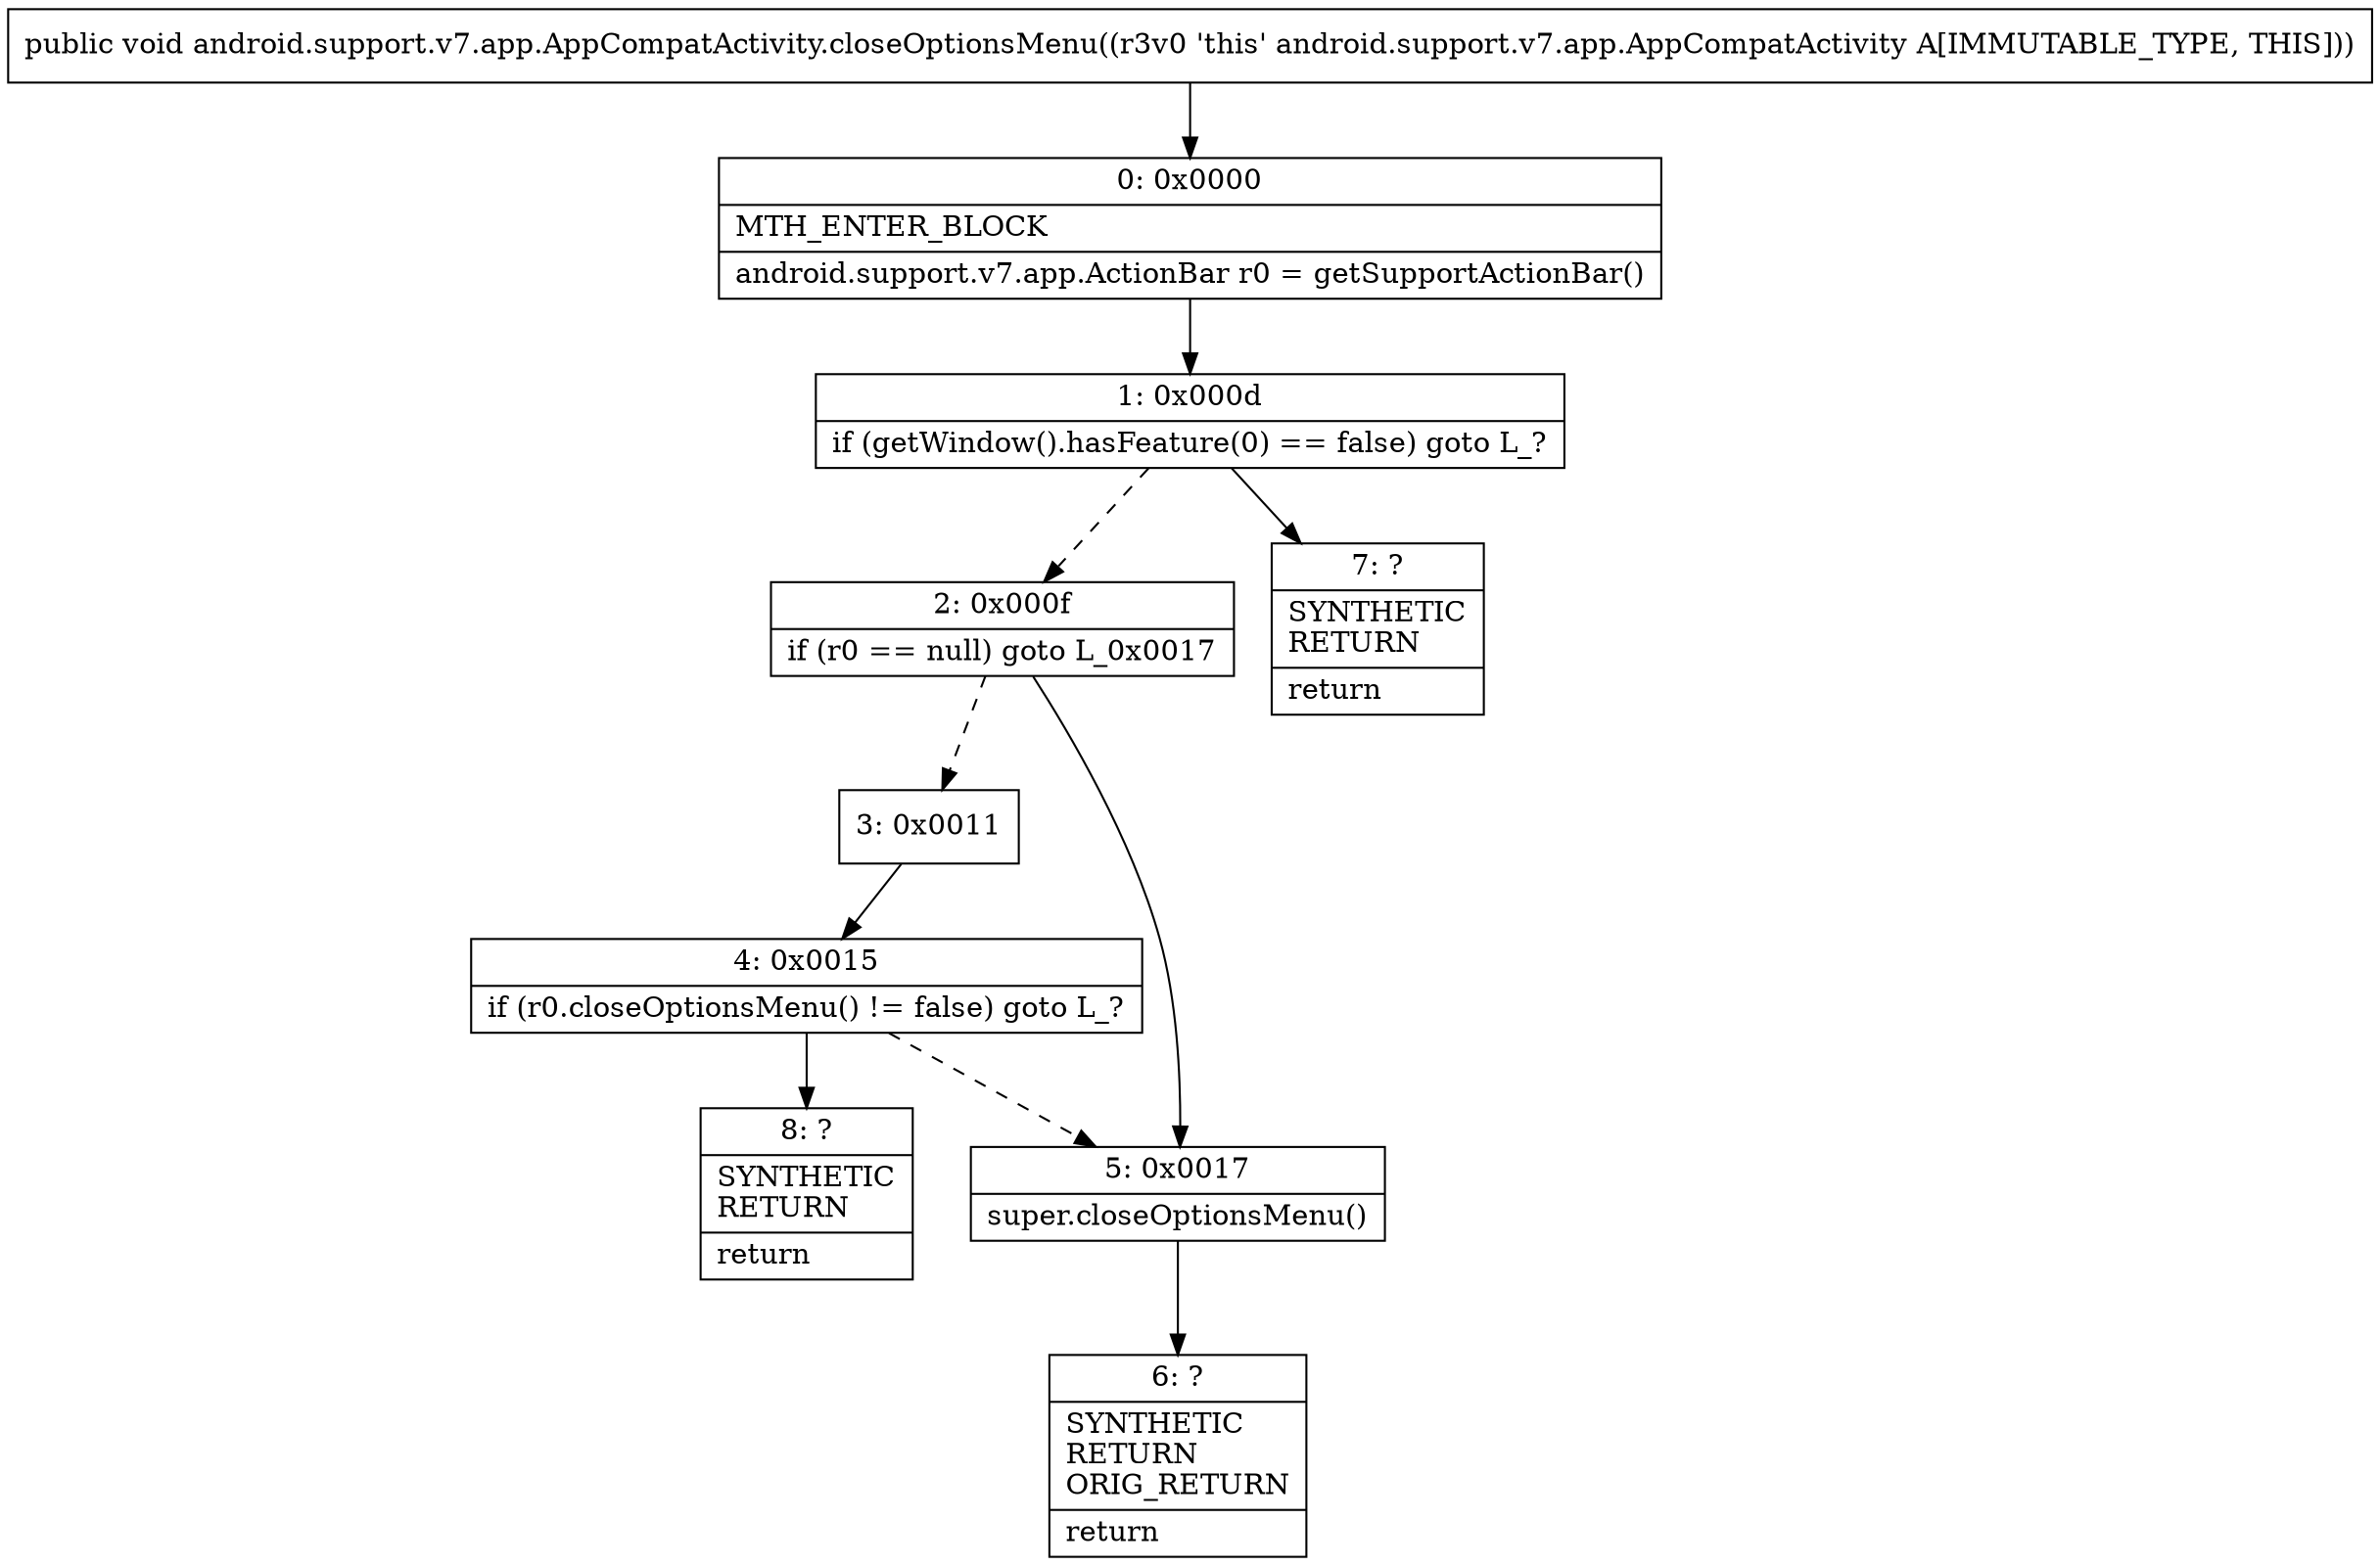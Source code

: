 digraph "CFG forandroid.support.v7.app.AppCompatActivity.closeOptionsMenu()V" {
Node_0 [shape=record,label="{0\:\ 0x0000|MTH_ENTER_BLOCK\l|android.support.v7.app.ActionBar r0 = getSupportActionBar()\l}"];
Node_1 [shape=record,label="{1\:\ 0x000d|if (getWindow().hasFeature(0) == false) goto L_?\l}"];
Node_2 [shape=record,label="{2\:\ 0x000f|if (r0 == null) goto L_0x0017\l}"];
Node_3 [shape=record,label="{3\:\ 0x0011}"];
Node_4 [shape=record,label="{4\:\ 0x0015|if (r0.closeOptionsMenu() != false) goto L_?\l}"];
Node_5 [shape=record,label="{5\:\ 0x0017|super.closeOptionsMenu()\l}"];
Node_6 [shape=record,label="{6\:\ ?|SYNTHETIC\lRETURN\lORIG_RETURN\l|return\l}"];
Node_7 [shape=record,label="{7\:\ ?|SYNTHETIC\lRETURN\l|return\l}"];
Node_8 [shape=record,label="{8\:\ ?|SYNTHETIC\lRETURN\l|return\l}"];
MethodNode[shape=record,label="{public void android.support.v7.app.AppCompatActivity.closeOptionsMenu((r3v0 'this' android.support.v7.app.AppCompatActivity A[IMMUTABLE_TYPE, THIS])) }"];
MethodNode -> Node_0;
Node_0 -> Node_1;
Node_1 -> Node_2[style=dashed];
Node_1 -> Node_7;
Node_2 -> Node_3[style=dashed];
Node_2 -> Node_5;
Node_3 -> Node_4;
Node_4 -> Node_5[style=dashed];
Node_4 -> Node_8;
Node_5 -> Node_6;
}

